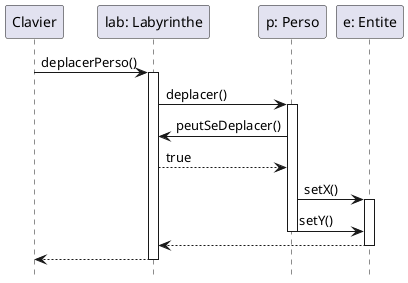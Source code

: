 @startuml
hide footbox

participant "Clavier" as c
participant "lab: Labyrinthe" as l
participant "p: Perso" as p
participant "e: Entite" as e


    c -> l : deplacerPerso()
    activate l
    l -> p : deplacer()
    activate p
    p -> l : peutSeDeplacer()
    l --> p : true
    p -> e : setX()
    activate e
     p -> e : setY()
    deactivate p
    e --> l
    deactivate e
    l--> c
    deactivate l
@enduml